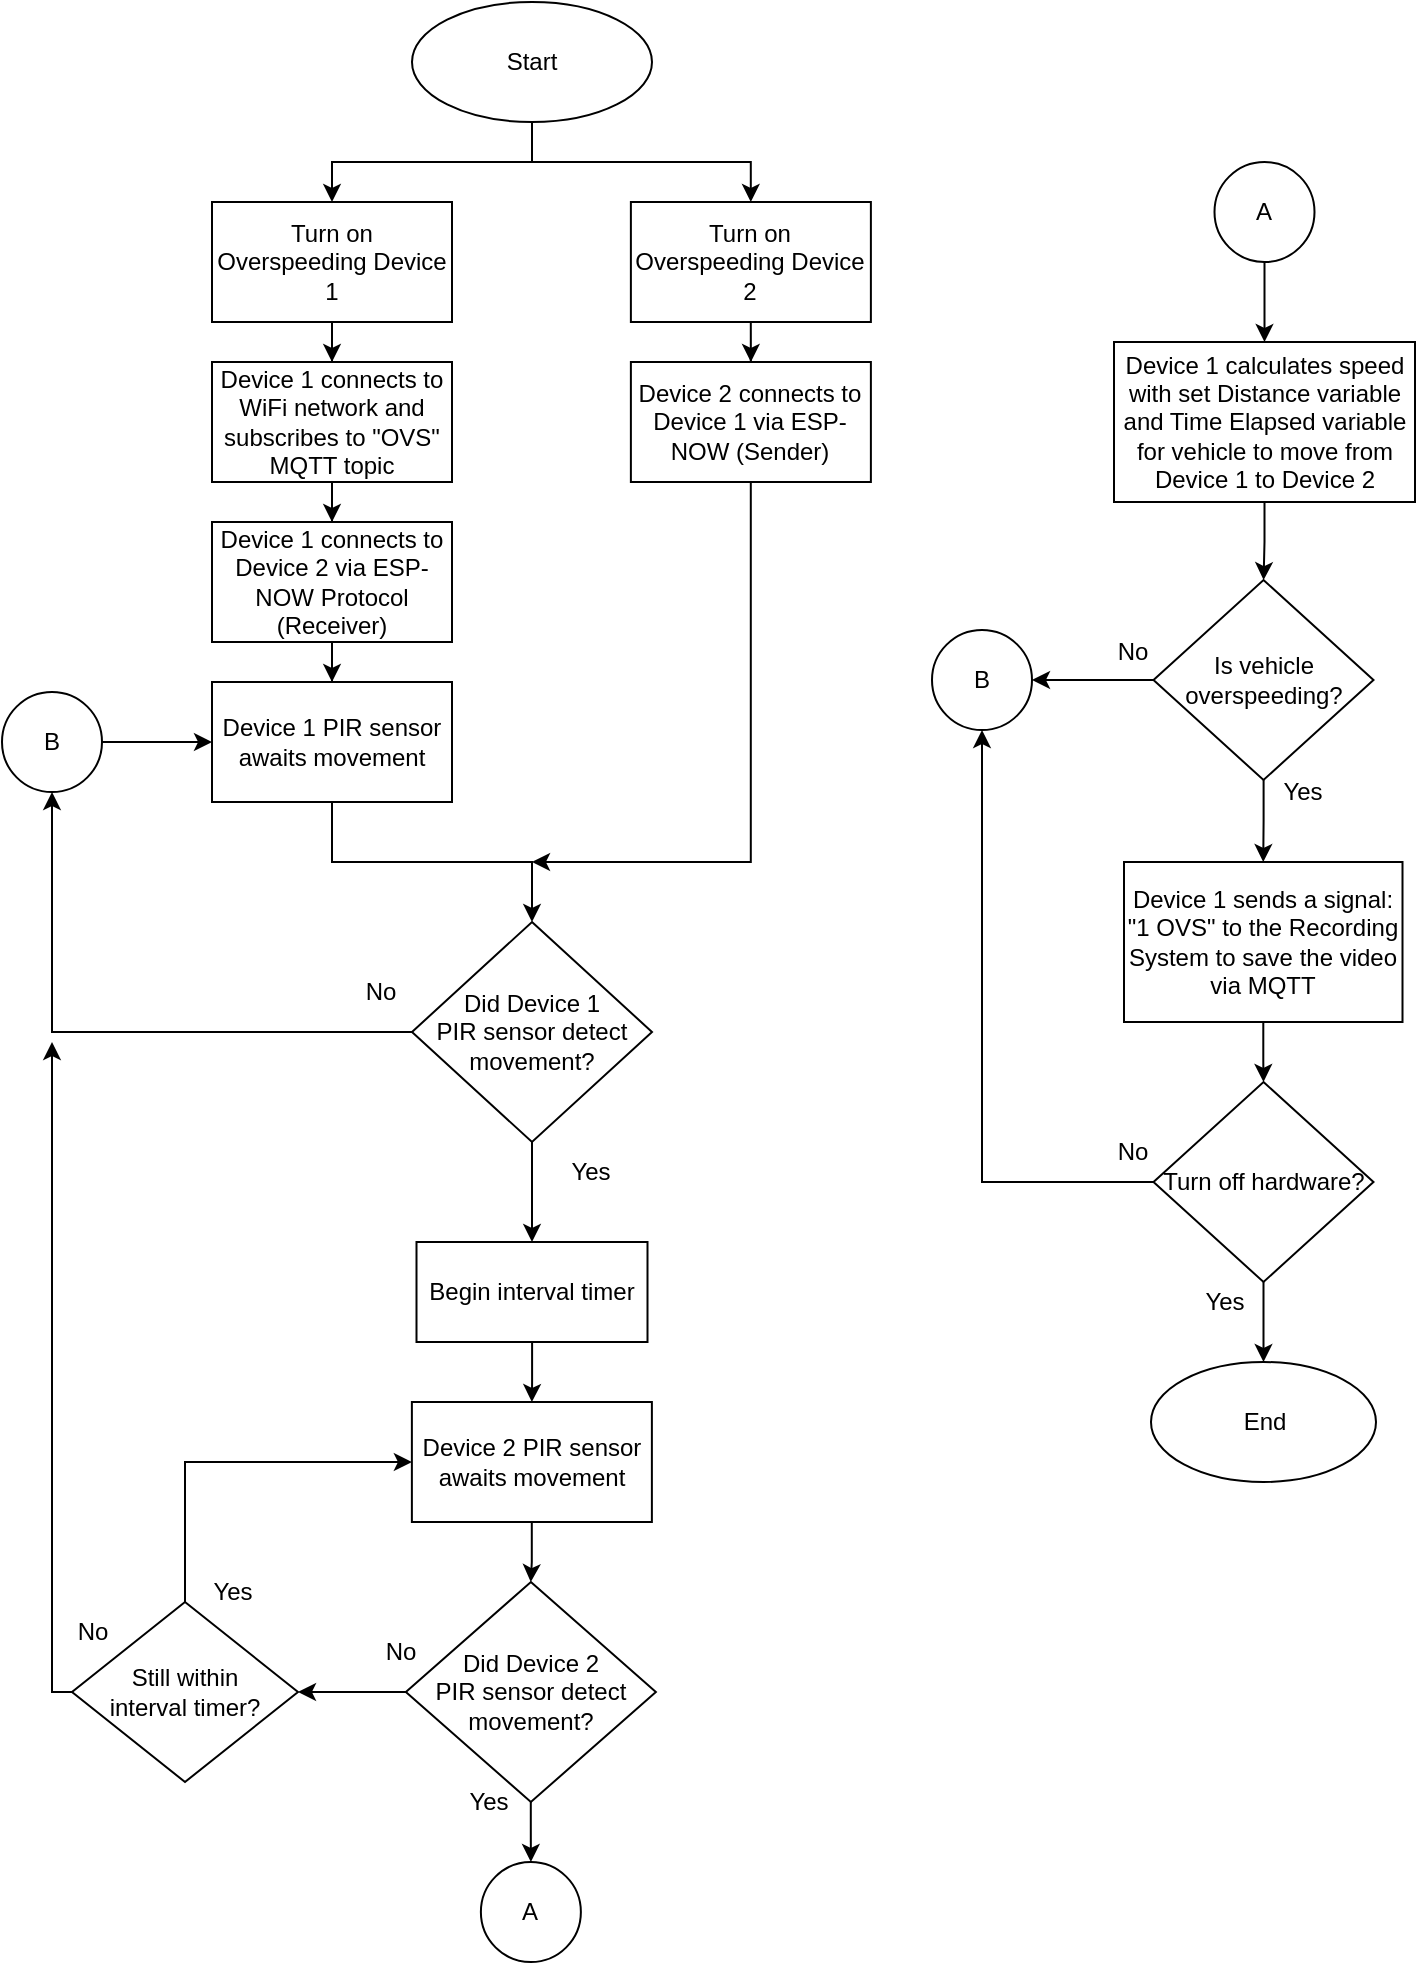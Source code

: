 <mxfile version="21.3.8" type="device">
  <diagram name="Page-1" id="87obYo9IVu9uCJ9HTKx4">
    <mxGraphModel dx="2100" dy="1158" grid="1" gridSize="10" guides="1" tooltips="1" connect="1" arrows="1" fold="1" page="1" pageScale="1" pageWidth="850" pageHeight="1100" math="0" shadow="0">
      <root>
        <mxCell id="0" />
        <mxCell id="1" parent="0" />
        <mxCell id="Rv_8nFQpvILyS6SBei3u-12" style="edgeStyle=orthogonalEdgeStyle;rounded=0;orthogonalLoop=1;jettySize=auto;html=1;entryX=0.5;entryY=0;entryDx=0;entryDy=0;" edge="1" parent="1" source="Lx5FxVdhqiOAjh-NJIth-1" target="Rv_8nFQpvILyS6SBei3u-1">
          <mxGeometry relative="1" as="geometry" />
        </mxCell>
        <mxCell id="Rv_8nFQpvILyS6SBei3u-13" style="edgeStyle=orthogonalEdgeStyle;rounded=0;orthogonalLoop=1;jettySize=auto;html=1;" edge="1" parent="1" source="Lx5FxVdhqiOAjh-NJIth-1" target="Rv_8nFQpvILyS6SBei3u-2">
          <mxGeometry relative="1" as="geometry" />
        </mxCell>
        <mxCell id="Lx5FxVdhqiOAjh-NJIth-1" value="Start" style="ellipse;whiteSpace=wrap;html=1;" parent="1" vertex="1">
          <mxGeometry x="220" y="10" width="120" height="60" as="geometry" />
        </mxCell>
        <mxCell id="Rv_8nFQpvILyS6SBei3u-41" style="edgeStyle=orthogonalEdgeStyle;rounded=0;orthogonalLoop=1;jettySize=auto;html=1;entryX=0.5;entryY=0;entryDx=0;entryDy=0;" edge="1" parent="1" source="Lx5FxVdhqiOAjh-NJIth-3" target="Lx5FxVdhqiOAjh-NJIth-9">
          <mxGeometry relative="1" as="geometry" />
        </mxCell>
        <mxCell id="Rv_8nFQpvILyS6SBei3u-50" style="edgeStyle=orthogonalEdgeStyle;rounded=0;orthogonalLoop=1;jettySize=auto;html=1;entryX=0.5;entryY=1;entryDx=0;entryDy=0;" edge="1" parent="1" source="Lx5FxVdhqiOAjh-NJIth-3" target="Rv_8nFQpvILyS6SBei3u-48">
          <mxGeometry relative="1" as="geometry" />
        </mxCell>
        <mxCell id="Lx5FxVdhqiOAjh-NJIth-3" value="Did Device 1 &lt;br&gt;PIR sensor detect movement?" style="rhombus;whiteSpace=wrap;html=1;" parent="1" vertex="1">
          <mxGeometry x="220" y="470" width="120" height="110" as="geometry" />
        </mxCell>
        <mxCell id="Lx5FxVdhqiOAjh-NJIth-6" value="No" style="text;html=1;align=center;verticalAlign=middle;resizable=0;points=[];autosize=1;strokeColor=none;fillColor=none;" parent="1" vertex="1">
          <mxGeometry x="184.44" y="490" width="40" height="30" as="geometry" />
        </mxCell>
        <mxCell id="Lx5FxVdhqiOAjh-NJIth-8" value="Yes" style="text;html=1;align=center;verticalAlign=middle;resizable=0;points=[];autosize=1;strokeColor=none;fillColor=none;" parent="1" vertex="1">
          <mxGeometry x="289.44" y="580" width="40" height="30" as="geometry" />
        </mxCell>
        <mxCell id="Rv_8nFQpvILyS6SBei3u-19" style="edgeStyle=orthogonalEdgeStyle;rounded=0;orthogonalLoop=1;jettySize=auto;html=1;entryX=0.5;entryY=0;entryDx=0;entryDy=0;" edge="1" parent="1" source="Lx5FxVdhqiOAjh-NJIth-9" target="Rv_8nFQpvILyS6SBei3u-15">
          <mxGeometry relative="1" as="geometry" />
        </mxCell>
        <mxCell id="Lx5FxVdhqiOAjh-NJIth-9" value="Begin interval timer" style="rounded=0;whiteSpace=wrap;html=1;" parent="1" vertex="1">
          <mxGeometry x="222.25" y="630" width="115.5" height="50" as="geometry" />
        </mxCell>
        <mxCell id="Lx5FxVdhqiOAjh-NJIth-13" value="" style="edgeStyle=orthogonalEdgeStyle;rounded=0;orthogonalLoop=1;jettySize=auto;html=1;entryX=0.5;entryY=0;entryDx=0;entryDy=0;" parent="1" source="Lx5FxVdhqiOAjh-NJIth-10" target="Rv_8nFQpvILyS6SBei3u-52" edge="1">
          <mxGeometry relative="1" as="geometry">
            <mxPoint x="280" y="940" as="targetPoint" />
            <Array as="points" />
          </mxGeometry>
        </mxCell>
        <mxCell id="Lx5FxVdhqiOAjh-NJIth-16" value="" style="edgeStyle=orthogonalEdgeStyle;rounded=0;orthogonalLoop=1;jettySize=auto;html=1;" parent="1" source="Lx5FxVdhqiOAjh-NJIth-10" target="Lx5FxVdhqiOAjh-NJIth-15" edge="1">
          <mxGeometry relative="1" as="geometry" />
        </mxCell>
        <mxCell id="Lx5FxVdhqiOAjh-NJIth-10" value="Did Device 2&lt;br style=&quot;border-color: var(--border-color);&quot;&gt;PIR sensor detect movement?" style="rhombus;whiteSpace=wrap;html=1;rounded=0;" parent="1" vertex="1">
          <mxGeometry x="216.94" y="800" width="125" height="110" as="geometry" />
        </mxCell>
        <mxCell id="Rv_8nFQpvILyS6SBei3u-26" style="edgeStyle=orthogonalEdgeStyle;rounded=0;orthogonalLoop=1;jettySize=auto;html=1;" edge="1" parent="1" source="Lx5FxVdhqiOAjh-NJIth-12" target="Rv_8nFQpvILyS6SBei3u-24">
          <mxGeometry relative="1" as="geometry" />
        </mxCell>
        <mxCell id="Lx5FxVdhqiOAjh-NJIth-12" value="Device 1 calculates speed with set Distance variable and Time Elapsed variable for vehicle to move from Device 1 to Device 2" style="whiteSpace=wrap;html=1;rounded=0;" parent="1" vertex="1">
          <mxGeometry x="571" y="180" width="150.5" height="80" as="geometry" />
        </mxCell>
        <mxCell id="Lx5FxVdhqiOAjh-NJIth-14" value="Yes" style="text;html=1;align=center;verticalAlign=middle;resizable=0;points=[];autosize=1;strokeColor=none;fillColor=none;" parent="1" vertex="1">
          <mxGeometry x="238.44" y="895" width="40" height="30" as="geometry" />
        </mxCell>
        <mxCell id="Rv_8nFQpvILyS6SBei3u-29" style="edgeStyle=orthogonalEdgeStyle;rounded=0;orthogonalLoop=1;jettySize=auto;html=1;exitX=0.5;exitY=0;exitDx=0;exitDy=0;entryX=0;entryY=0.5;entryDx=0;entryDy=0;" edge="1" parent="1" source="Lx5FxVdhqiOAjh-NJIth-15" target="Rv_8nFQpvILyS6SBei3u-15">
          <mxGeometry relative="1" as="geometry">
            <mxPoint x="50" y="530" as="targetPoint" />
            <Array as="points">
              <mxPoint x="106" y="740" />
            </Array>
          </mxGeometry>
        </mxCell>
        <mxCell id="Rv_8nFQpvILyS6SBei3u-43" style="edgeStyle=orthogonalEdgeStyle;rounded=0;orthogonalLoop=1;jettySize=auto;html=1;" edge="1" parent="1" source="Lx5FxVdhqiOAjh-NJIth-15">
          <mxGeometry relative="1" as="geometry">
            <mxPoint x="40" y="530" as="targetPoint" />
            <Array as="points">
              <mxPoint x="40" y="855" />
            </Array>
          </mxGeometry>
        </mxCell>
        <mxCell id="Lx5FxVdhqiOAjh-NJIth-15" value="Still within &lt;br&gt;interval timer?" style="rhombus;whiteSpace=wrap;html=1;rounded=0;" parent="1" vertex="1">
          <mxGeometry x="50" y="810" width="113" height="90" as="geometry" />
        </mxCell>
        <mxCell id="Lx5FxVdhqiOAjh-NJIth-20" value="No" style="text;html=1;align=center;verticalAlign=middle;resizable=0;points=[];autosize=1;strokeColor=none;fillColor=none;" parent="1" vertex="1">
          <mxGeometry x="40" y="810" width="40" height="30" as="geometry" />
        </mxCell>
        <mxCell id="Lx5FxVdhqiOAjh-NJIth-24" value="No" style="text;html=1;align=center;verticalAlign=middle;resizable=0;points=[];autosize=1;strokeColor=none;fillColor=none;" parent="1" vertex="1">
          <mxGeometry x="193.69" y="820" width="40" height="30" as="geometry" />
        </mxCell>
        <mxCell id="ObX8C9m_a-rFlt3IML2l-6" style="edgeStyle=orthogonalEdgeStyle;rounded=0;orthogonalLoop=1;jettySize=auto;html=1;entryX=0.5;entryY=0;entryDx=0;entryDy=0;" parent="1" source="ObX8C9m_a-rFlt3IML2l-1" target="ObX8C9m_a-rFlt3IML2l-5" edge="1">
          <mxGeometry relative="1" as="geometry" />
        </mxCell>
        <mxCell id="Rv_8nFQpvILyS6SBei3u-56" style="edgeStyle=orthogonalEdgeStyle;rounded=0;orthogonalLoop=1;jettySize=auto;html=1;entryX=0.5;entryY=1;entryDx=0;entryDy=0;" edge="1" parent="1" source="ObX8C9m_a-rFlt3IML2l-1" target="Rv_8nFQpvILyS6SBei3u-54">
          <mxGeometry relative="1" as="geometry" />
        </mxCell>
        <mxCell id="ObX8C9m_a-rFlt3IML2l-1" value="Turn off hardware?" style="rhombus;whiteSpace=wrap;html=1;rounded=0;" parent="1" vertex="1">
          <mxGeometry x="590.75" y="550" width="110" height="100" as="geometry" />
        </mxCell>
        <mxCell id="ObX8C9m_a-rFlt3IML2l-4" value="No" style="text;html=1;align=center;verticalAlign=middle;resizable=0;points=[];autosize=1;strokeColor=none;fillColor=none;" parent="1" vertex="1">
          <mxGeometry x="560" y="570" width="40" height="30" as="geometry" />
        </mxCell>
        <mxCell id="ObX8C9m_a-rFlt3IML2l-5" value="End" style="ellipse;whiteSpace=wrap;html=1;" parent="1" vertex="1">
          <mxGeometry x="589.5" y="690" width="112.5" height="60" as="geometry" />
        </mxCell>
        <mxCell id="ObX8C9m_a-rFlt3IML2l-7" value="Yes" style="text;html=1;align=center;verticalAlign=middle;resizable=0;points=[];autosize=1;strokeColor=none;fillColor=none;" parent="1" vertex="1">
          <mxGeometry x="605.75" y="645" width="40" height="30" as="geometry" />
        </mxCell>
        <mxCell id="Rv_8nFQpvILyS6SBei3u-9" style="edgeStyle=orthogonalEdgeStyle;rounded=0;orthogonalLoop=1;jettySize=auto;html=1;entryX=0.5;entryY=0;entryDx=0;entryDy=0;" edge="1" parent="1" source="Rv_8nFQpvILyS6SBei3u-1" target="Rv_8nFQpvILyS6SBei3u-3">
          <mxGeometry relative="1" as="geometry" />
        </mxCell>
        <mxCell id="Rv_8nFQpvILyS6SBei3u-1" value="Turn on Overspeeding Device 1" style="whiteSpace=wrap;html=1;" vertex="1" parent="1">
          <mxGeometry x="120" y="110" width="120" height="60" as="geometry" />
        </mxCell>
        <mxCell id="Rv_8nFQpvILyS6SBei3u-14" style="edgeStyle=orthogonalEdgeStyle;rounded=0;orthogonalLoop=1;jettySize=auto;html=1;entryX=0.5;entryY=0;entryDx=0;entryDy=0;" edge="1" parent="1" source="Rv_8nFQpvILyS6SBei3u-2" target="Rv_8nFQpvILyS6SBei3u-6">
          <mxGeometry relative="1" as="geometry" />
        </mxCell>
        <mxCell id="Rv_8nFQpvILyS6SBei3u-2" value="Turn on Overspeeding Device 2" style="whiteSpace=wrap;html=1;" vertex="1" parent="1">
          <mxGeometry x="329.44" y="110" width="120" height="60" as="geometry" />
        </mxCell>
        <mxCell id="Rv_8nFQpvILyS6SBei3u-10" style="edgeStyle=orthogonalEdgeStyle;rounded=0;orthogonalLoop=1;jettySize=auto;html=1;" edge="1" parent="1" source="Rv_8nFQpvILyS6SBei3u-3" target="Rv_8nFQpvILyS6SBei3u-4">
          <mxGeometry relative="1" as="geometry" />
        </mxCell>
        <mxCell id="Rv_8nFQpvILyS6SBei3u-3" value="Device 1 connects to WiFi network and subscribes to &quot;OVS&quot; MQTT topic" style="whiteSpace=wrap;html=1;" vertex="1" parent="1">
          <mxGeometry x="120" y="190" width="120" height="60" as="geometry" />
        </mxCell>
        <mxCell id="Rv_8nFQpvILyS6SBei3u-11" style="edgeStyle=orthogonalEdgeStyle;rounded=0;orthogonalLoop=1;jettySize=auto;html=1;entryX=0.5;entryY=0;entryDx=0;entryDy=0;" edge="1" parent="1" source="Rv_8nFQpvILyS6SBei3u-4" target="Rv_8nFQpvILyS6SBei3u-5">
          <mxGeometry relative="1" as="geometry" />
        </mxCell>
        <mxCell id="Rv_8nFQpvILyS6SBei3u-4" value="Device 1 connects to Device 2 via ESP-NOW Protocol (Receiver)" style="whiteSpace=wrap;html=1;" vertex="1" parent="1">
          <mxGeometry x="120" y="270" width="120" height="60" as="geometry" />
        </mxCell>
        <mxCell id="Rv_8nFQpvILyS6SBei3u-8" style="edgeStyle=orthogonalEdgeStyle;rounded=0;orthogonalLoop=1;jettySize=auto;html=1;entryX=0.5;entryY=0;entryDx=0;entryDy=0;" edge="1" parent="1" source="Rv_8nFQpvILyS6SBei3u-5" target="Lx5FxVdhqiOAjh-NJIth-3">
          <mxGeometry relative="1" as="geometry" />
        </mxCell>
        <mxCell id="Rv_8nFQpvILyS6SBei3u-5" value="Device 1 PIR sensor awaits movement" style="whiteSpace=wrap;html=1;" vertex="1" parent="1">
          <mxGeometry x="120" y="350" width="120" height="60" as="geometry" />
        </mxCell>
        <mxCell id="Rv_8nFQpvILyS6SBei3u-39" style="edgeStyle=orthogonalEdgeStyle;rounded=0;orthogonalLoop=1;jettySize=auto;html=1;" edge="1" parent="1" source="Rv_8nFQpvILyS6SBei3u-6">
          <mxGeometry relative="1" as="geometry">
            <mxPoint x="280" y="440" as="targetPoint" />
            <Array as="points">
              <mxPoint x="389" y="440" />
            </Array>
          </mxGeometry>
        </mxCell>
        <mxCell id="Rv_8nFQpvILyS6SBei3u-6" value="Device 2 connects to Device 1 via ESP-NOW (Sender)" style="whiteSpace=wrap;html=1;" vertex="1" parent="1">
          <mxGeometry x="329.44" y="190" width="120" height="60" as="geometry" />
        </mxCell>
        <mxCell id="Rv_8nFQpvILyS6SBei3u-20" style="edgeStyle=orthogonalEdgeStyle;rounded=0;orthogonalLoop=1;jettySize=auto;html=1;" edge="1" parent="1" source="Rv_8nFQpvILyS6SBei3u-15" target="Lx5FxVdhqiOAjh-NJIth-10">
          <mxGeometry relative="1" as="geometry" />
        </mxCell>
        <mxCell id="Rv_8nFQpvILyS6SBei3u-15" value="Device 2 PIR sensor awaits movement" style="whiteSpace=wrap;html=1;" vertex="1" parent="1">
          <mxGeometry x="219.94" y="710" width="120" height="60" as="geometry" />
        </mxCell>
        <mxCell id="Rv_8nFQpvILyS6SBei3u-27" style="edgeStyle=orthogonalEdgeStyle;rounded=0;orthogonalLoop=1;jettySize=auto;html=1;entryX=0.5;entryY=0;entryDx=0;entryDy=0;" edge="1" parent="1" source="Rv_8nFQpvILyS6SBei3u-24" target="Rv_8nFQpvILyS6SBei3u-25">
          <mxGeometry relative="1" as="geometry" />
        </mxCell>
        <mxCell id="Rv_8nFQpvILyS6SBei3u-55" style="edgeStyle=orthogonalEdgeStyle;rounded=0;orthogonalLoop=1;jettySize=auto;html=1;entryX=1;entryY=0.5;entryDx=0;entryDy=0;" edge="1" parent="1" source="Rv_8nFQpvILyS6SBei3u-24" target="Rv_8nFQpvILyS6SBei3u-54">
          <mxGeometry relative="1" as="geometry" />
        </mxCell>
        <mxCell id="Rv_8nFQpvILyS6SBei3u-24" value="Is vehicle overspeeding?" style="rhombus;whiteSpace=wrap;html=1;" vertex="1" parent="1">
          <mxGeometry x="590.75" y="299" width="110" height="100" as="geometry" />
        </mxCell>
        <mxCell id="Rv_8nFQpvILyS6SBei3u-47" style="edgeStyle=orthogonalEdgeStyle;rounded=0;orthogonalLoop=1;jettySize=auto;html=1;entryX=0.5;entryY=0;entryDx=0;entryDy=0;" edge="1" parent="1" source="Rv_8nFQpvILyS6SBei3u-25" target="ObX8C9m_a-rFlt3IML2l-1">
          <mxGeometry relative="1" as="geometry" />
        </mxCell>
        <mxCell id="Rv_8nFQpvILyS6SBei3u-25" value="Device 1 sends a signal: &quot;1 OVS&quot; to the Recording System to save the video via MQTT" style="whiteSpace=wrap;html=1;rounded=0;" vertex="1" parent="1">
          <mxGeometry x="576" y="440" width="139.25" height="80" as="geometry" />
        </mxCell>
        <mxCell id="Rv_8nFQpvILyS6SBei3u-42" value="Yes" style="text;html=1;align=center;verticalAlign=middle;resizable=0;points=[];autosize=1;strokeColor=none;fillColor=none;" vertex="1" parent="1">
          <mxGeometry x="110" y="790" width="40" height="30" as="geometry" />
        </mxCell>
        <mxCell id="Rv_8nFQpvILyS6SBei3u-44" value="Yes" style="text;html=1;align=center;verticalAlign=middle;resizable=0;points=[];autosize=1;strokeColor=none;fillColor=none;" vertex="1" parent="1">
          <mxGeometry x="644.75" y="390" width="40" height="30" as="geometry" />
        </mxCell>
        <mxCell id="Rv_8nFQpvILyS6SBei3u-46" value="No" style="text;html=1;align=center;verticalAlign=middle;resizable=0;points=[];autosize=1;strokeColor=none;fillColor=none;" vertex="1" parent="1">
          <mxGeometry x="560" y="320" width="40" height="30" as="geometry" />
        </mxCell>
        <mxCell id="Rv_8nFQpvILyS6SBei3u-49" style="edgeStyle=orthogonalEdgeStyle;rounded=0;orthogonalLoop=1;jettySize=auto;html=1;entryX=0;entryY=0.5;entryDx=0;entryDy=0;" edge="1" parent="1" source="Rv_8nFQpvILyS6SBei3u-48" target="Rv_8nFQpvILyS6SBei3u-5">
          <mxGeometry relative="1" as="geometry" />
        </mxCell>
        <mxCell id="Rv_8nFQpvILyS6SBei3u-48" value="B" style="ellipse;whiteSpace=wrap;html=1;aspect=fixed;" vertex="1" parent="1">
          <mxGeometry x="15" y="355" width="50" height="50" as="geometry" />
        </mxCell>
        <mxCell id="Rv_8nFQpvILyS6SBei3u-52" value="A" style="ellipse;whiteSpace=wrap;html=1;aspect=fixed;" vertex="1" parent="1">
          <mxGeometry x="254.44" y="940" width="50" height="50" as="geometry" />
        </mxCell>
        <mxCell id="Rv_8nFQpvILyS6SBei3u-54" value="B" style="ellipse;whiteSpace=wrap;html=1;aspect=fixed;" vertex="1" parent="1">
          <mxGeometry x="480" y="324" width="50" height="50" as="geometry" />
        </mxCell>
        <mxCell id="Rv_8nFQpvILyS6SBei3u-58" style="edgeStyle=orthogonalEdgeStyle;rounded=0;orthogonalLoop=1;jettySize=auto;html=1;entryX=0.5;entryY=0;entryDx=0;entryDy=0;" edge="1" parent="1" source="Rv_8nFQpvILyS6SBei3u-57" target="Lx5FxVdhqiOAjh-NJIth-12">
          <mxGeometry relative="1" as="geometry" />
        </mxCell>
        <mxCell id="Rv_8nFQpvILyS6SBei3u-57" value="A" style="ellipse;whiteSpace=wrap;html=1;aspect=fixed;" vertex="1" parent="1">
          <mxGeometry x="621.25" y="90" width="50" height="50" as="geometry" />
        </mxCell>
      </root>
    </mxGraphModel>
  </diagram>
</mxfile>
